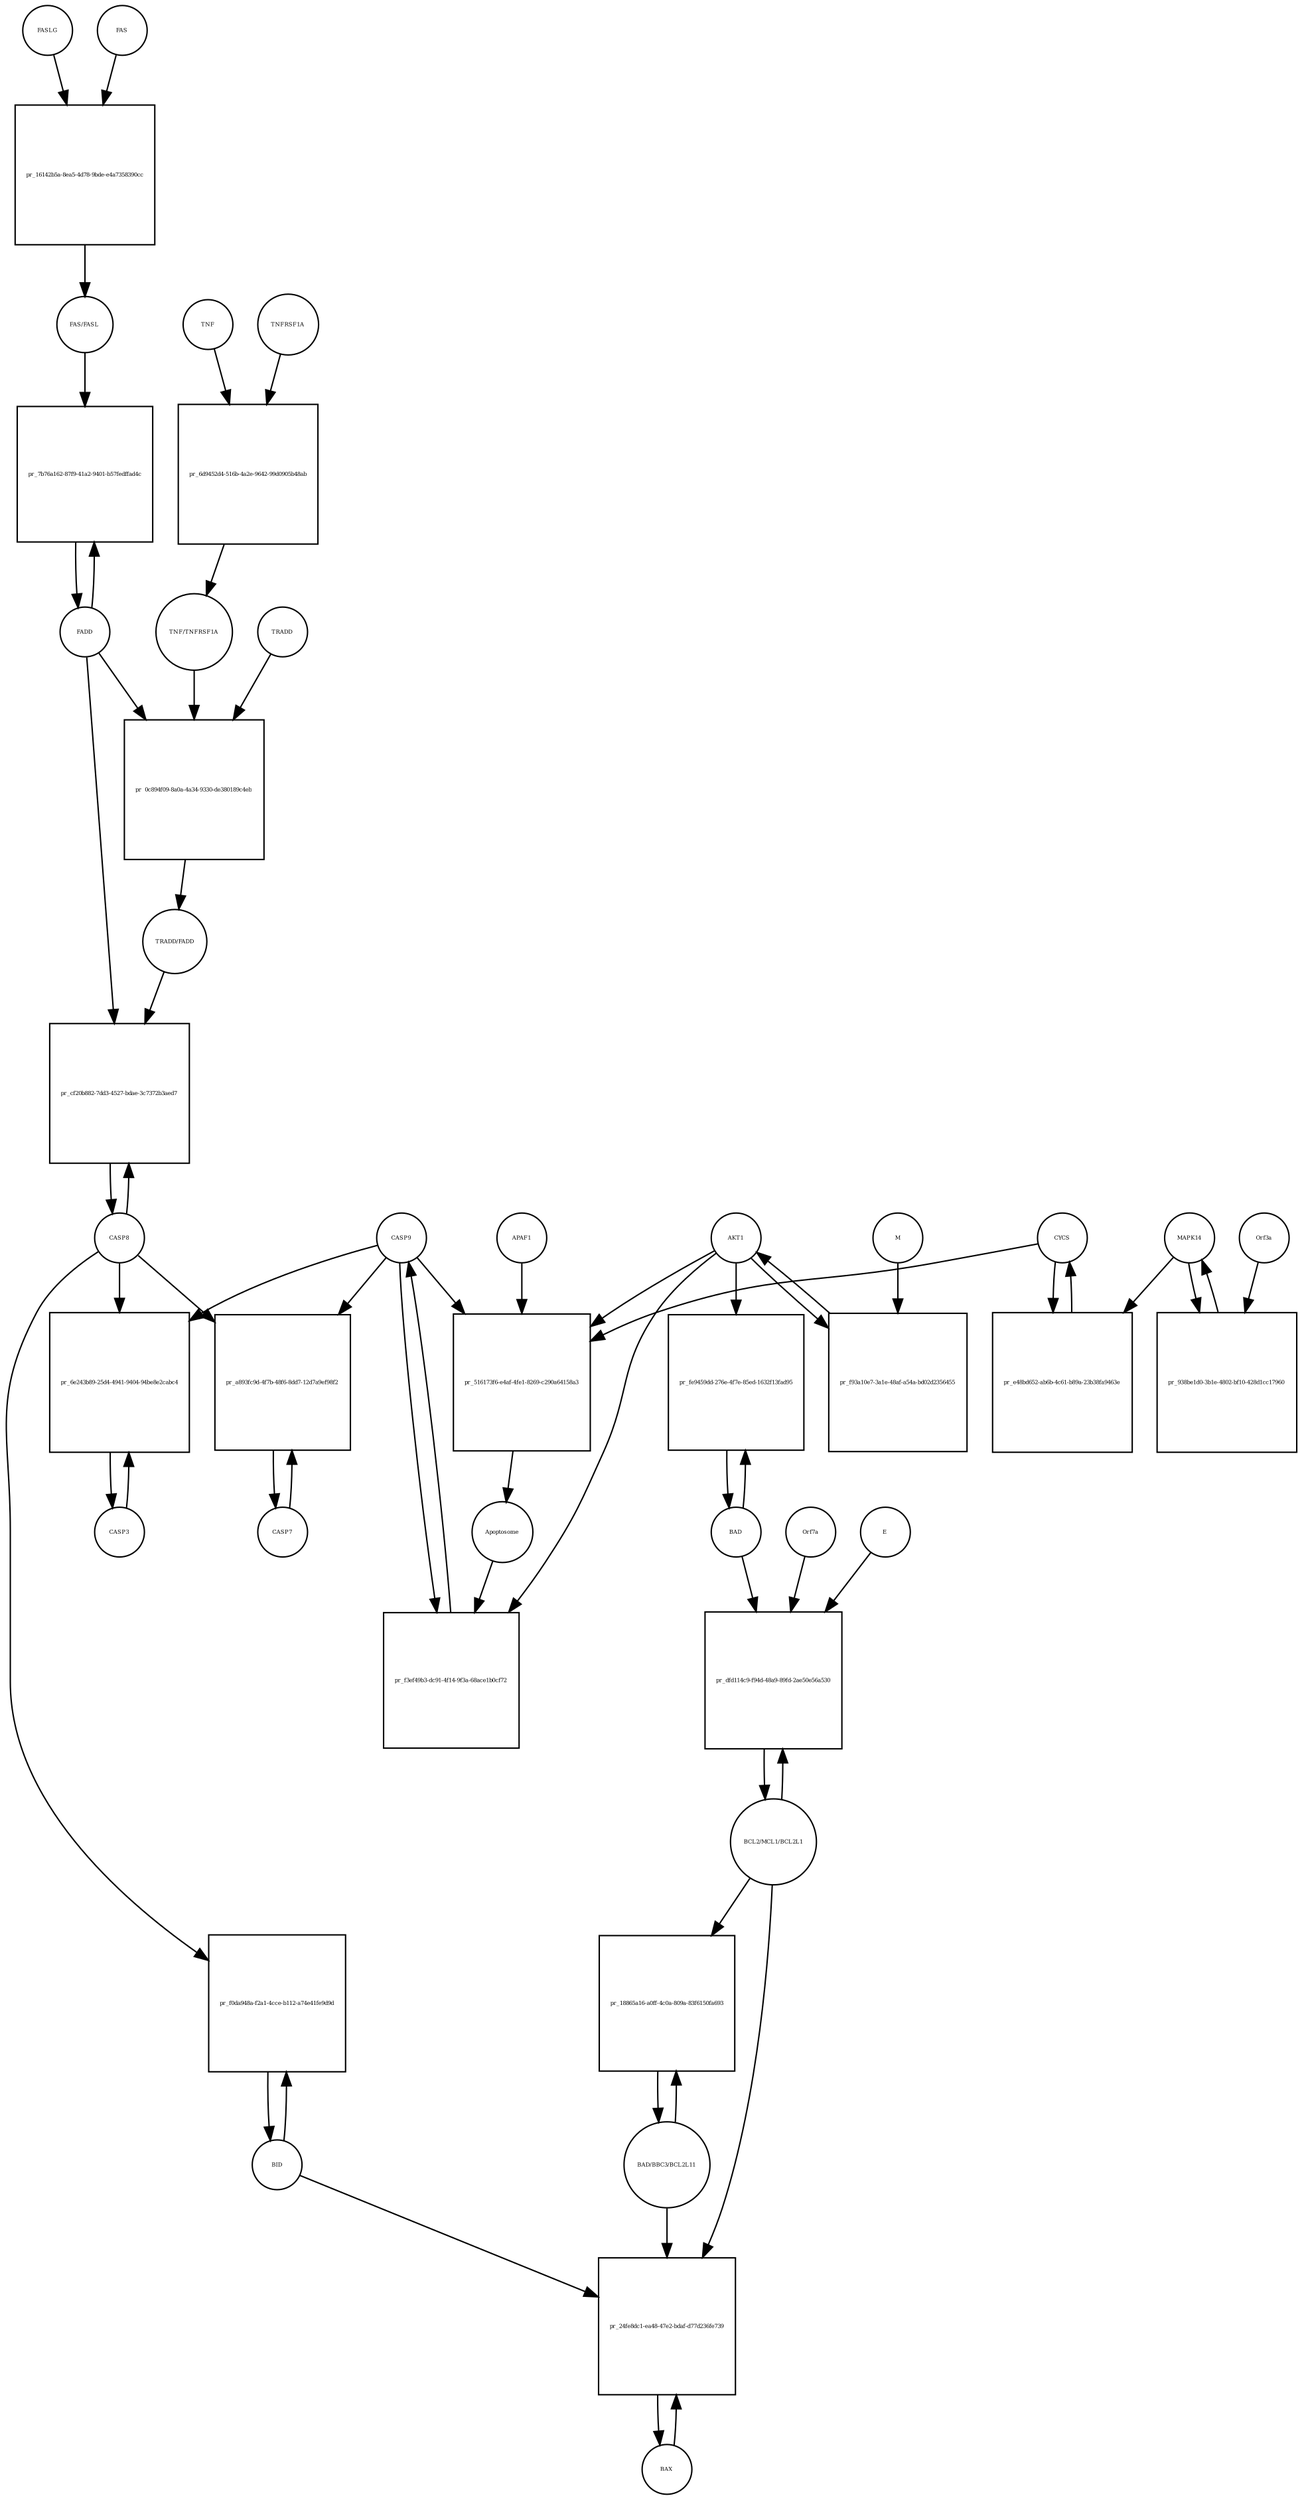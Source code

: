 strict digraph  {
FASLG [annotation="", bipartite=0, cls=macromolecule, fontsize=4, label=FASLG, shape=circle];
"pr_16142b5a-8ea5-4d78-9bde-e4a7358390cc" [annotation="", bipartite=1, cls=process, fontsize=4, label="pr_16142b5a-8ea5-4d78-9bde-e4a7358390cc", shape=square];
FAS [annotation="", bipartite=0, cls=macromolecule, fontsize=4, label=FAS, shape=circle];
"FAS/FASL" [annotation="", bipartite=0, cls=complex, fontsize=4, label="FAS/FASL", shape=circle];
FADD [annotation="", bipartite=0, cls=macromolecule, fontsize=4, label=FADD, shape=circle];
"pr_7b76a162-87f9-41a2-9401-b57fedffad4c" [annotation="", bipartite=1, cls=process, fontsize=4, label="pr_7b76a162-87f9-41a2-9401-b57fedffad4c", shape=square];
CASP8 [annotation="", bipartite=0, cls=macromolecule, fontsize=4, label=CASP8, shape=circle];
"pr_cf20b882-7dd3-4527-bdae-3c7372b3aed7" [annotation="", bipartite=1, cls=process, fontsize=4, label="pr_cf20b882-7dd3-4527-bdae-3c7372b3aed7", shape=square];
"TRADD/FADD" [annotation="", bipartite=0, cls=complex, fontsize=4, label="TRADD/FADD", shape=circle];
CASP3 [annotation="", bipartite=0, cls=macromolecule, fontsize=4, label=CASP3, shape=circle];
"pr_6e243b89-25d4-4941-9404-94be8e2cabc4" [annotation="", bipartite=1, cls=process, fontsize=4, label="pr_6e243b89-25d4-4941-9404-94be8e2cabc4", shape=square];
CASP9 [annotation="", bipartite=0, cls=macromolecule, fontsize=4, label=CASP9, shape=circle];
"pr_f3ef49b3-dc91-4f14-9f3a-68ace1b0cf72" [annotation="", bipartite=1, cls=process, fontsize=4, label="pr_f3ef49b3-dc91-4f14-9f3a-68ace1b0cf72", shape=square];
Apoptosome [annotation="", bipartite=0, cls=complex, fontsize=4, label=Apoptosome, shape=circle];
AKT1 [annotation="", bipartite=0, cls=macromolecule, fontsize=4, label=AKT1, shape=circle];
BID [annotation="", bipartite=0, cls=macromolecule, fontsize=4, label=BID, shape=circle];
"pr_f0da948a-f2a1-4cce-b112-a74e41fe9d9d" [annotation="", bipartite=1, cls=process, fontsize=4, label="pr_f0da948a-f2a1-4cce-b112-a74e41fe9d9d", shape=square];
BAX [annotation="", bipartite=0, cls=macromolecule, fontsize=4, label=BAX, shape=circle];
"pr_24fe8dc1-ea48-47e2-bdaf-d77d236fe739" [annotation="", bipartite=1, cls=process, fontsize=4, label="pr_24fe8dc1-ea48-47e2-bdaf-d77d236fe739", shape=square];
"BAD/BBC3/BCL2L11" [annotation="", bipartite=0, cls=complex, fontsize=4, label="BAD/BBC3/BCL2L11", shape=circle];
"BCL2/MCL1/BCL2L1" [annotation="", bipartite=0, cls=complex, fontsize=4, label="BCL2/MCL1/BCL2L1", shape=circle];
CYCS [annotation="", bipartite=0, cls=macromolecule, fontsize=4, label=CYCS, shape=circle];
"pr_e48bd652-ab6b-4c61-b89a-23b38fa9463e" [annotation="", bipartite=1, cls=process, fontsize=4, label="pr_e48bd652-ab6b-4c61-b89a-23b38fa9463e", shape=square];
MAPK14 [annotation="", bipartite=0, cls=macromolecule, fontsize=4, label=MAPK14, shape=circle];
CASP7 [annotation="", bipartite=0, cls=macromolecule, fontsize=4, label=CASP7, shape=circle];
"pr_a893fc9d-4f7b-48f6-8dd7-12d7a9ef98f2" [annotation="", bipartite=1, cls=process, fontsize=4, label="pr_a893fc9d-4f7b-48f6-8dd7-12d7a9ef98f2", shape=square];
"pr_f93a10e7-3a1e-48af-a54a-bd02d2356455" [annotation="", bipartite=1, cls=process, fontsize=4, label="pr_f93a10e7-3a1e-48af-a54a-bd02d2356455", shape=square];
M [annotation=urn_miriam_ncbiprotein_APO40582, bipartite=0, cls=macromolecule, fontsize=4, label=M, shape=circle];
"pr_0c894f09-8a0a-4a34-9330-de380189c4eb" [annotation="", bipartite=1, cls=process, fontsize=4, label="pr_0c894f09-8a0a-4a34-9330-de380189c4eb", shape=square];
TRADD [annotation="", bipartite=0, cls=macromolecule, fontsize=4, label=TRADD, shape=circle];
"TNF/TNFRSF1A" [annotation="", bipartite=0, cls=complex, fontsize=4, label="TNF/TNFRSF1A", shape=circle];
"pr_938be1d0-3b1e-4802-bf10-428d1cc17960" [annotation="", bipartite=1, cls=process, fontsize=4, label="pr_938be1d0-3b1e-4802-bf10-428d1cc17960", shape=square];
Orf3a [annotation="", bipartite=0, cls=macromolecule, fontsize=4, label=Orf3a, shape=circle];
"pr_18865a16-a0ff-4c0a-809a-83f6150fa693" [annotation="", bipartite=1, cls=process, fontsize=4, label="pr_18865a16-a0ff-4c0a-809a-83f6150fa693", shape=square];
"pr_dfd114c9-f94d-48a9-89fd-2ae50e56a530" [annotation="", bipartite=1, cls=process, fontsize=4, label="pr_dfd114c9-f94d-48a9-89fd-2ae50e56a530", shape=square];
Orf7a [annotation="", bipartite=0, cls=macromolecule, fontsize=4, label=Orf7a, shape=circle];
E [annotation="", bipartite=0, cls=macromolecule, fontsize=4, label=E, shape=circle];
BAD [annotation="", bipartite=0, cls=macromolecule, fontsize=4, label=BAD, shape=circle];
TNFRSF1A [annotation="", bipartite=0, cls=macromolecule, fontsize=4, label=TNFRSF1A, shape=circle];
"pr_6d9452d4-516b-4a2e-9642-99d0905b48ab" [annotation="", bipartite=1, cls=process, fontsize=4, label="pr_6d9452d4-516b-4a2e-9642-99d0905b48ab", shape=square];
TNF [annotation="", bipartite=0, cls=macromolecule, fontsize=4, label=TNF, shape=circle];
"pr_516173f6-e4af-4fe1-8269-c290a64158a3" [annotation="", bipartite=1, cls=process, fontsize=4, label="pr_516173f6-e4af-4fe1-8269-c290a64158a3", shape=square];
APAF1 [annotation="", bipartite=0, cls=macromolecule, fontsize=4, label=APAF1, shape=circle];
"pr_fe9459dd-276e-4f7e-85ed-1632f13fad95" [annotation="", bipartite=1, cls=process, fontsize=4, label="pr_fe9459dd-276e-4f7e-85ed-1632f13fad95", shape=square];
FASLG -> "pr_16142b5a-8ea5-4d78-9bde-e4a7358390cc"  [annotation="", interaction_type=consumption];
"pr_16142b5a-8ea5-4d78-9bde-e4a7358390cc" -> "FAS/FASL"  [annotation="", interaction_type=production];
FAS -> "pr_16142b5a-8ea5-4d78-9bde-e4a7358390cc"  [annotation="", interaction_type=consumption];
"FAS/FASL" -> "pr_7b76a162-87f9-41a2-9401-b57fedffad4c"  [annotation="urn_miriam_kegg.pathway_hsa04210|urn_miriam_pubmed_31226023", interaction_type=catalysis];
FADD -> "pr_7b76a162-87f9-41a2-9401-b57fedffad4c"  [annotation="", interaction_type=consumption];
FADD -> "pr_cf20b882-7dd3-4527-bdae-3c7372b3aed7"  [annotation="urn_miriam_kegg.pathway_hsa04210|urn_miriam_pubmed_31226023", interaction_type=catalysis];
FADD -> "pr_0c894f09-8a0a-4a34-9330-de380189c4eb"  [annotation="", interaction_type=consumption];
"pr_7b76a162-87f9-41a2-9401-b57fedffad4c" -> FADD  [annotation="", interaction_type=production];
CASP8 -> "pr_cf20b882-7dd3-4527-bdae-3c7372b3aed7"  [annotation="", interaction_type=consumption];
CASP8 -> "pr_6e243b89-25d4-4941-9404-94be8e2cabc4"  [annotation="urn_miriam_kegg.pathway_hsa04210|urn_miriam_pubmed_31226023", interaction_type=catalysis];
CASP8 -> "pr_f0da948a-f2a1-4cce-b112-a74e41fe9d9d"  [annotation="urn_miriam_kegg.pathway_hsa04210|urn_miriam_pubmed_31226023", interaction_type=catalysis];
CASP8 -> "pr_a893fc9d-4f7b-48f6-8dd7-12d7a9ef98f2"  [annotation="urn_miriam_kegg.pathway_hsa04210|urn_miriam_pubmed_31226023", interaction_type=catalysis];
"pr_cf20b882-7dd3-4527-bdae-3c7372b3aed7" -> CASP8  [annotation="", interaction_type=production];
"TRADD/FADD" -> "pr_cf20b882-7dd3-4527-bdae-3c7372b3aed7"  [annotation="urn_miriam_kegg.pathway_hsa04210|urn_miriam_pubmed_31226023", interaction_type=catalysis];
CASP3 -> "pr_6e243b89-25d4-4941-9404-94be8e2cabc4"  [annotation="", interaction_type=consumption];
"pr_6e243b89-25d4-4941-9404-94be8e2cabc4" -> CASP3  [annotation="", interaction_type=production];
CASP9 -> "pr_6e243b89-25d4-4941-9404-94be8e2cabc4"  [annotation="urn_miriam_kegg.pathway_hsa04210|urn_miriam_pubmed_31226023", interaction_type=catalysis];
CASP9 -> "pr_f3ef49b3-dc91-4f14-9f3a-68ace1b0cf72"  [annotation="", interaction_type=consumption];
CASP9 -> "pr_a893fc9d-4f7b-48f6-8dd7-12d7a9ef98f2"  [annotation="urn_miriam_kegg.pathway_hsa04210|urn_miriam_pubmed_31226023", interaction_type=catalysis];
CASP9 -> "pr_516173f6-e4af-4fe1-8269-c290a64158a3"  [annotation="", interaction_type=consumption];
"pr_f3ef49b3-dc91-4f14-9f3a-68ace1b0cf72" -> CASP9  [annotation="", interaction_type=production];
Apoptosome -> "pr_f3ef49b3-dc91-4f14-9f3a-68ace1b0cf72"  [annotation="urn_miriam_kegg.pathway_hsa04210|urn_miriam_pubmed_31226023", interaction_type=catalysis];
AKT1 -> "pr_f3ef49b3-dc91-4f14-9f3a-68ace1b0cf72"  [annotation="urn_miriam_kegg.pathway_hsa04210|urn_miriam_pubmed_31226023", interaction_type=inhibition];
AKT1 -> "pr_f93a10e7-3a1e-48af-a54a-bd02d2356455"  [annotation="", interaction_type=consumption];
AKT1 -> "pr_516173f6-e4af-4fe1-8269-c290a64158a3"  [annotation="urn_miriam_pubmed_31226023|urn_miriam_kegg.pathway_hsa04210", interaction_type=inhibition];
AKT1 -> "pr_fe9459dd-276e-4f7e-85ed-1632f13fad95"  [annotation="urn_miriam_pubmed_15694340|urn_miriam_kegg.pathway_hsa04210", interaction_type=inhibition];
BID -> "pr_f0da948a-f2a1-4cce-b112-a74e41fe9d9d"  [annotation="", interaction_type=consumption];
BID -> "pr_24fe8dc1-ea48-47e2-bdaf-d77d236fe739"  [annotation="urn_miriam_pubmed_31226023|urn_miriam_kegg.pathway_hsa04210", interaction_type=catalysis];
"pr_f0da948a-f2a1-4cce-b112-a74e41fe9d9d" -> BID  [annotation="", interaction_type=production];
BAX -> "pr_24fe8dc1-ea48-47e2-bdaf-d77d236fe739"  [annotation="", interaction_type=consumption];
"pr_24fe8dc1-ea48-47e2-bdaf-d77d236fe739" -> BAX  [annotation="", interaction_type=production];
"BAD/BBC3/BCL2L11" -> "pr_24fe8dc1-ea48-47e2-bdaf-d77d236fe739"  [annotation="urn_miriam_pubmed_31226023|urn_miriam_kegg.pathway_hsa04210", interaction_type=catalysis];
"BAD/BBC3/BCL2L11" -> "pr_18865a16-a0ff-4c0a-809a-83f6150fa693"  [annotation="", interaction_type=consumption];
"BCL2/MCL1/BCL2L1" -> "pr_24fe8dc1-ea48-47e2-bdaf-d77d236fe739"  [annotation="urn_miriam_pubmed_31226023|urn_miriam_kegg.pathway_hsa04210", interaction_type=inhibition];
"BCL2/MCL1/BCL2L1" -> "pr_18865a16-a0ff-4c0a-809a-83f6150fa693"  [annotation=urn_miriam_pubmed_31226023, interaction_type=inhibition];
"BCL2/MCL1/BCL2L1" -> "pr_dfd114c9-f94d-48a9-89fd-2ae50e56a530"  [annotation="", interaction_type=consumption];
CYCS -> "pr_e48bd652-ab6b-4c61-b89a-23b38fa9463e"  [annotation="", interaction_type=consumption];
CYCS -> "pr_516173f6-e4af-4fe1-8269-c290a64158a3"  [annotation="", interaction_type=consumption];
"pr_e48bd652-ab6b-4c61-b89a-23b38fa9463e" -> CYCS  [annotation="", interaction_type=production];
MAPK14 -> "pr_e48bd652-ab6b-4c61-b89a-23b38fa9463e"  [annotation="urn_miriam_kegg.pathway_hsa04210|urn_miriam_pubmed_31226023", interaction_type=catalysis];
MAPK14 -> "pr_938be1d0-3b1e-4802-bf10-428d1cc17960"  [annotation="", interaction_type=consumption];
CASP7 -> "pr_a893fc9d-4f7b-48f6-8dd7-12d7a9ef98f2"  [annotation="", interaction_type=consumption];
"pr_a893fc9d-4f7b-48f6-8dd7-12d7a9ef98f2" -> CASP7  [annotation="", interaction_type=production];
"pr_f93a10e7-3a1e-48af-a54a-bd02d2356455" -> AKT1  [annotation="", interaction_type=production];
M -> "pr_f93a10e7-3a1e-48af-a54a-bd02d2356455"  [annotation="urn_miriam_pubmed_31226023|urn_miriam_taxonomy_227984", interaction_type=inhibition];
"pr_0c894f09-8a0a-4a34-9330-de380189c4eb" -> "TRADD/FADD"  [annotation="", interaction_type=production];
TRADD -> "pr_0c894f09-8a0a-4a34-9330-de380189c4eb"  [annotation="", interaction_type=consumption];
"TNF/TNFRSF1A" -> "pr_0c894f09-8a0a-4a34-9330-de380189c4eb"  [annotation="urn_miriam_kegg.pathway_hsa04210", interaction_type=catalysis];
"pr_938be1d0-3b1e-4802-bf10-428d1cc17960" -> MAPK14  [annotation="", interaction_type=production];
Orf3a -> "pr_938be1d0-3b1e-4802-bf10-428d1cc17960"  [annotation="urn_miriam_pubmed_31226023|urn_miriam_taxonomy_227984", interaction_type=catalysis];
"pr_18865a16-a0ff-4c0a-809a-83f6150fa693" -> "BAD/BBC3/BCL2L11"  [annotation="", interaction_type=production];
"pr_dfd114c9-f94d-48a9-89fd-2ae50e56a530" -> "BCL2/MCL1/BCL2L1"  [annotation="", interaction_type=production];
Orf7a -> "pr_dfd114c9-f94d-48a9-89fd-2ae50e56a530"  [annotation="urn_miriam_pubmed_15694340|urn_miriam_kegg.pathway_hsa04210|urn_miriam_taxonomy_227984", interaction_type=inhibition];
E -> "pr_dfd114c9-f94d-48a9-89fd-2ae50e56a530"  [annotation="urn_miriam_pubmed_15694340|urn_miriam_kegg.pathway_hsa04210|urn_miriam_taxonomy_227984", interaction_type=inhibition];
BAD -> "pr_dfd114c9-f94d-48a9-89fd-2ae50e56a530"  [annotation="urn_miriam_pubmed_15694340|urn_miriam_kegg.pathway_hsa04210|urn_miriam_taxonomy_227984", interaction_type=inhibition];
BAD -> "pr_fe9459dd-276e-4f7e-85ed-1632f13fad95"  [annotation="", interaction_type=consumption];
TNFRSF1A -> "pr_6d9452d4-516b-4a2e-9642-99d0905b48ab"  [annotation="", interaction_type=consumption];
"pr_6d9452d4-516b-4a2e-9642-99d0905b48ab" -> "TNF/TNFRSF1A"  [annotation="", interaction_type=production];
TNF -> "pr_6d9452d4-516b-4a2e-9642-99d0905b48ab"  [annotation="", interaction_type=consumption];
"pr_516173f6-e4af-4fe1-8269-c290a64158a3" -> Apoptosome  [annotation="", interaction_type=production];
APAF1 -> "pr_516173f6-e4af-4fe1-8269-c290a64158a3"  [annotation="", interaction_type=consumption];
"pr_fe9459dd-276e-4f7e-85ed-1632f13fad95" -> BAD  [annotation="", interaction_type=production];
}
